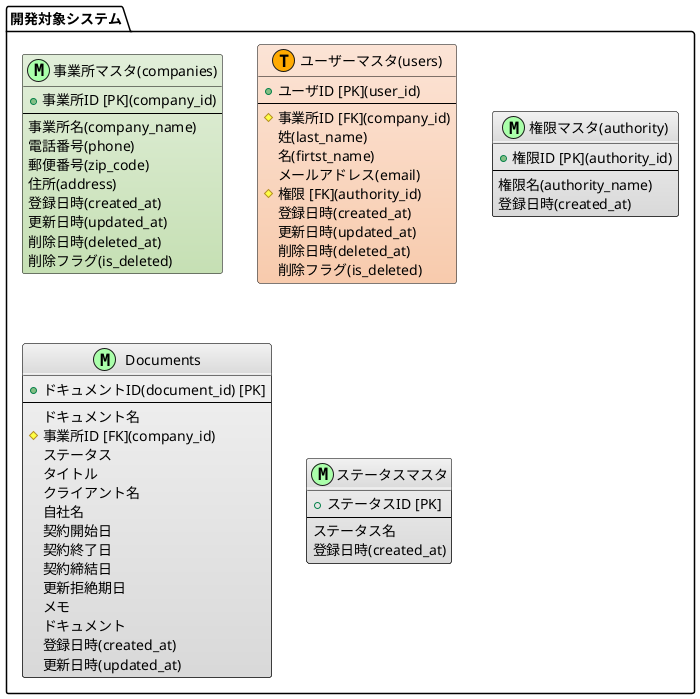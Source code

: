 @startuml ER

/'
  図の中で目立たせたいエンティティに着色するための
  色の名前（定数）を定義します。
'/
!define MAIN_ENTITY #E2EFDA-C6E0B4
!define MAIN_ENTITY_2 #FCE4D6-F8CBAD

/' 他の色も、用途が分りやすいように名前をつけます。 '/
!define METAL #F2F2F2-D9D9D9
!define MASTER_MARK_COLOR AAFFAA
!define TRANSACTION_MARK_COLOR FFAA00

/'
  デフォルトのスタイルを設定します。
  この場合の指定は class です。entity ではエラーになります。
'/
skinparam class {
    BackgroundColor METAL
    BorderColor Black
    ArrowColor Black
}

package "開発対象システム" as target_system {
    entity "事業所マスタ(companies)" as order <<M,MASTER_MARK_COLOR>> MAIN_ENTITY {
        + 事業所ID [PK](company_id)
        --
        事業所名(company_name)
        電話番号(phone)
        郵便番号(zip_code)
        住所(address)
        登録日時(created_at)
        更新日時(updated_at)
        削除日時(deleted_at)
        削除フラグ(is_deleted)
    }

    entity "ユーザーマスタ(users)" as order_detail <<T,TRANSACTION_MARK_COLOR>> MAIN_ENTITY_2 {
        + ユーザID [PK](user_id)
        --
        # 事業所ID [FK](company_id)
        姓(last_name)
        名(firtst_name)
        メールアドレス(email)
        # 権限 [FK](authority_id)
        登録日時(created_at)
        更新日時(updated_at)
        削除日時(deleted_at)
        削除フラグ(is_deleted)
    }

    entity "権限マスタ(authority)" as sku <<M,MASTER_MARK_COLOR>> {
        + 権限ID [PK](authority_id)
        --
        権限名(authority_name)
        登録日時(created_at)
    }

    entity "Documents" as product <<M,MASTER_MARK_COLOR>> {
        + ドキュメントID(document_id) [PK]
        --
        ドキュメント名
        # 事業所ID [FK](company_id)
        ステータス
        タイトル
        クライアント名
        自社名
        契約開始日
        契約終了日
        契約締結日
        更新拒絶期日
        メモ
        ドキュメント
        登録日時(created_at)
        更新日時(updated_at)
    }

    entity "ステータスマスタ" as vendor <<M,MASTER_MARK_COLOR>> {
        + ステータスID [PK]
        --
        ステータス名
        登録日時(created_at)
    }
}


@enduml
